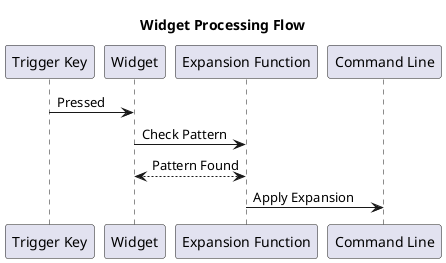 @startuml
title Widget Processing Flow

participant "Trigger Key" as key
participant "Widget" as widget
participant "Expansion Function" as expand
participant "Command Line" as cmd

key -> widget: Pressed
widget -> expand: Check Pattern
expand <--> widget: Pattern Found
expand -> cmd: Apply Expansion
@enduml
